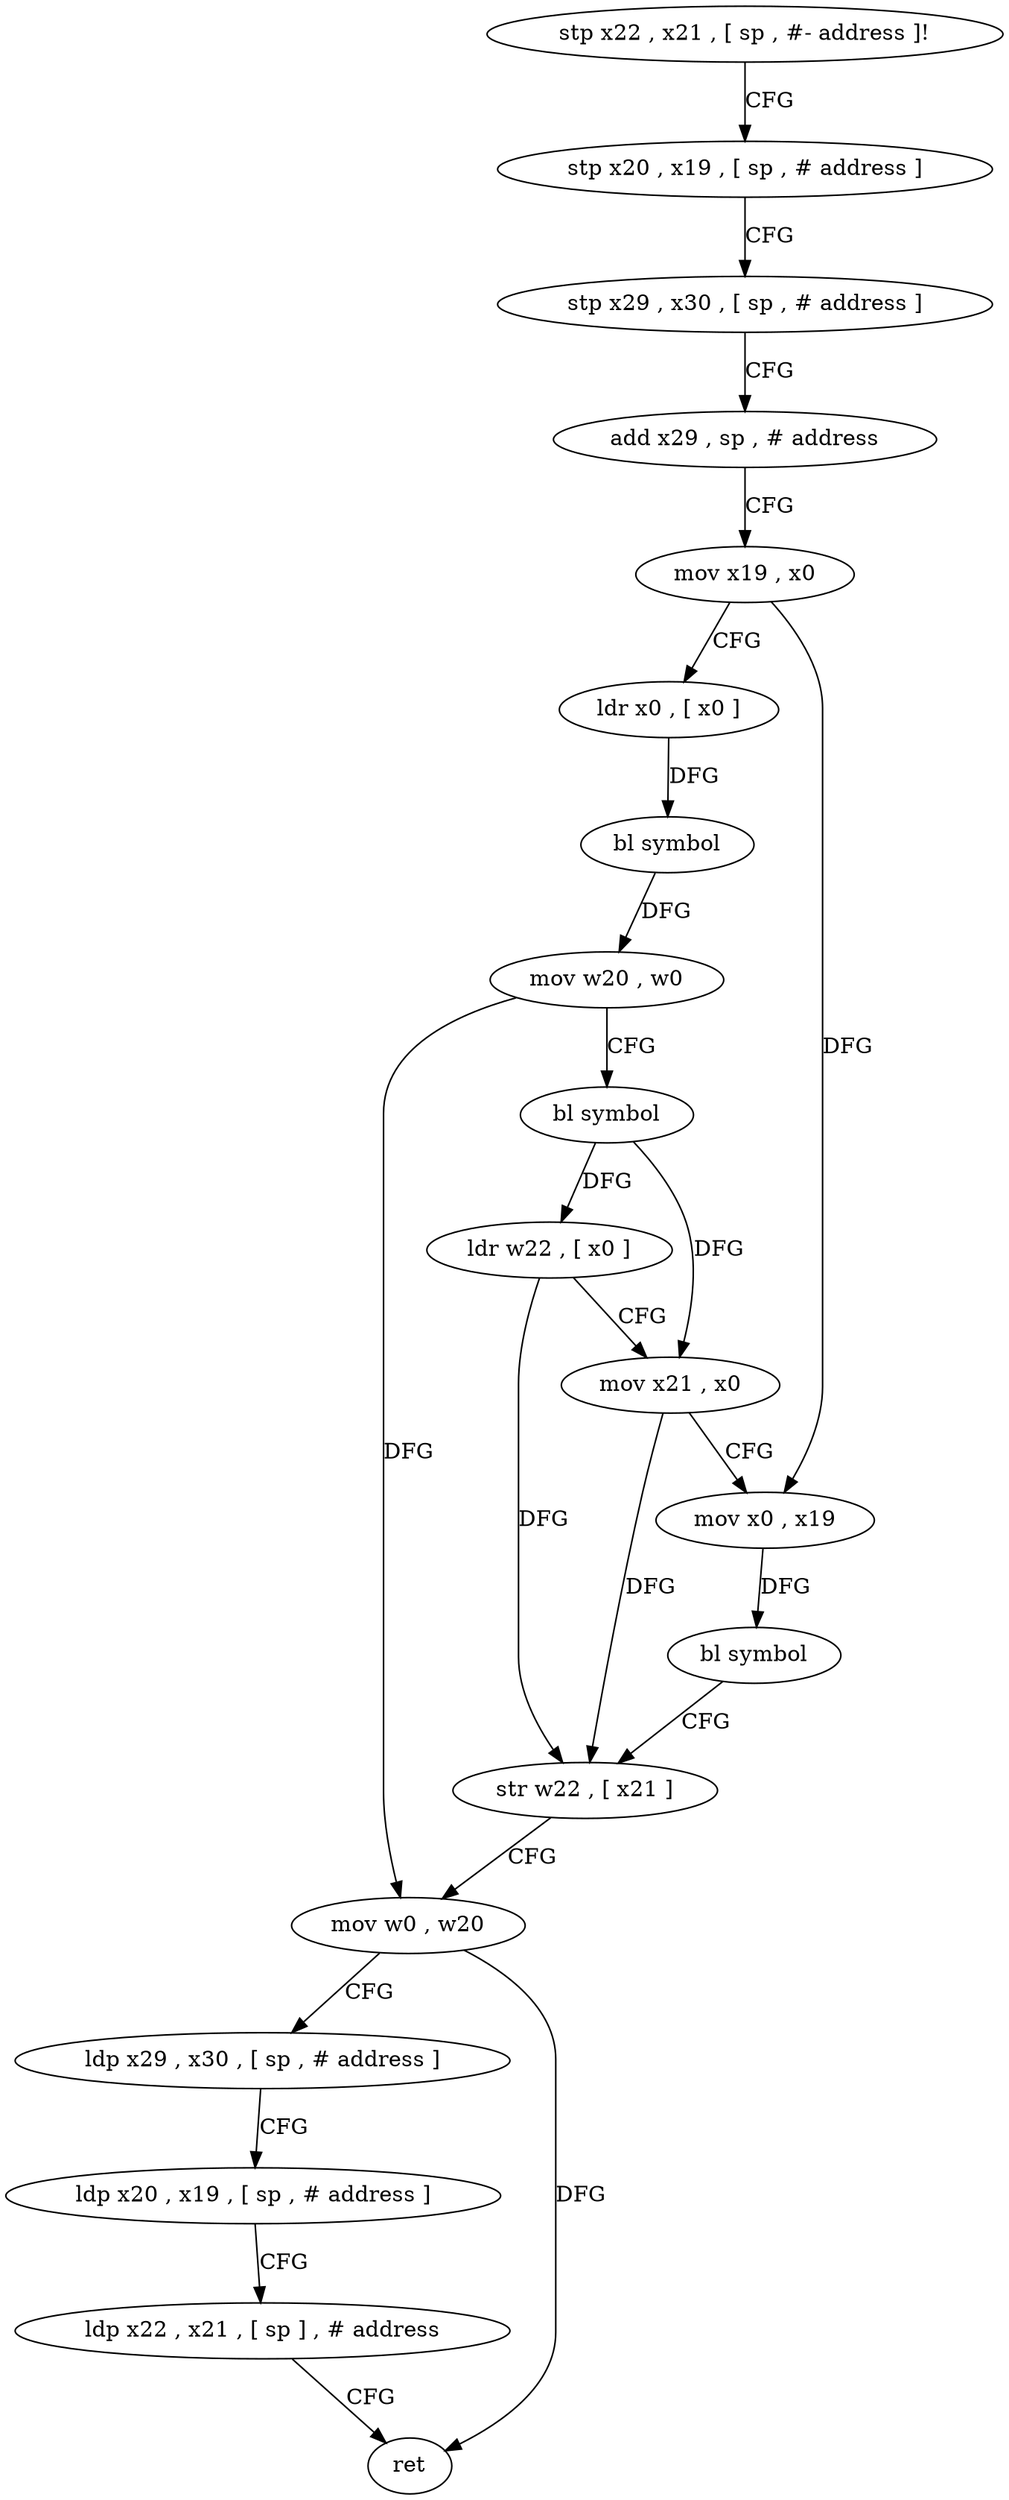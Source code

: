 digraph "func" {
"4223492" [label = "stp x22 , x21 , [ sp , #- address ]!" ]
"4223496" [label = "stp x20 , x19 , [ sp , # address ]" ]
"4223500" [label = "stp x29 , x30 , [ sp , # address ]" ]
"4223504" [label = "add x29 , sp , # address" ]
"4223508" [label = "mov x19 , x0" ]
"4223512" [label = "ldr x0 , [ x0 ]" ]
"4223516" [label = "bl symbol" ]
"4223520" [label = "mov w20 , w0" ]
"4223524" [label = "bl symbol" ]
"4223528" [label = "ldr w22 , [ x0 ]" ]
"4223532" [label = "mov x21 , x0" ]
"4223536" [label = "mov x0 , x19" ]
"4223540" [label = "bl symbol" ]
"4223544" [label = "str w22 , [ x21 ]" ]
"4223548" [label = "mov w0 , w20" ]
"4223552" [label = "ldp x29 , x30 , [ sp , # address ]" ]
"4223556" [label = "ldp x20 , x19 , [ sp , # address ]" ]
"4223560" [label = "ldp x22 , x21 , [ sp ] , # address" ]
"4223564" [label = "ret" ]
"4223492" -> "4223496" [ label = "CFG" ]
"4223496" -> "4223500" [ label = "CFG" ]
"4223500" -> "4223504" [ label = "CFG" ]
"4223504" -> "4223508" [ label = "CFG" ]
"4223508" -> "4223512" [ label = "CFG" ]
"4223508" -> "4223536" [ label = "DFG" ]
"4223512" -> "4223516" [ label = "DFG" ]
"4223516" -> "4223520" [ label = "DFG" ]
"4223520" -> "4223524" [ label = "CFG" ]
"4223520" -> "4223548" [ label = "DFG" ]
"4223524" -> "4223528" [ label = "DFG" ]
"4223524" -> "4223532" [ label = "DFG" ]
"4223528" -> "4223532" [ label = "CFG" ]
"4223528" -> "4223544" [ label = "DFG" ]
"4223532" -> "4223536" [ label = "CFG" ]
"4223532" -> "4223544" [ label = "DFG" ]
"4223536" -> "4223540" [ label = "DFG" ]
"4223540" -> "4223544" [ label = "CFG" ]
"4223544" -> "4223548" [ label = "CFG" ]
"4223548" -> "4223552" [ label = "CFG" ]
"4223548" -> "4223564" [ label = "DFG" ]
"4223552" -> "4223556" [ label = "CFG" ]
"4223556" -> "4223560" [ label = "CFG" ]
"4223560" -> "4223564" [ label = "CFG" ]
}

